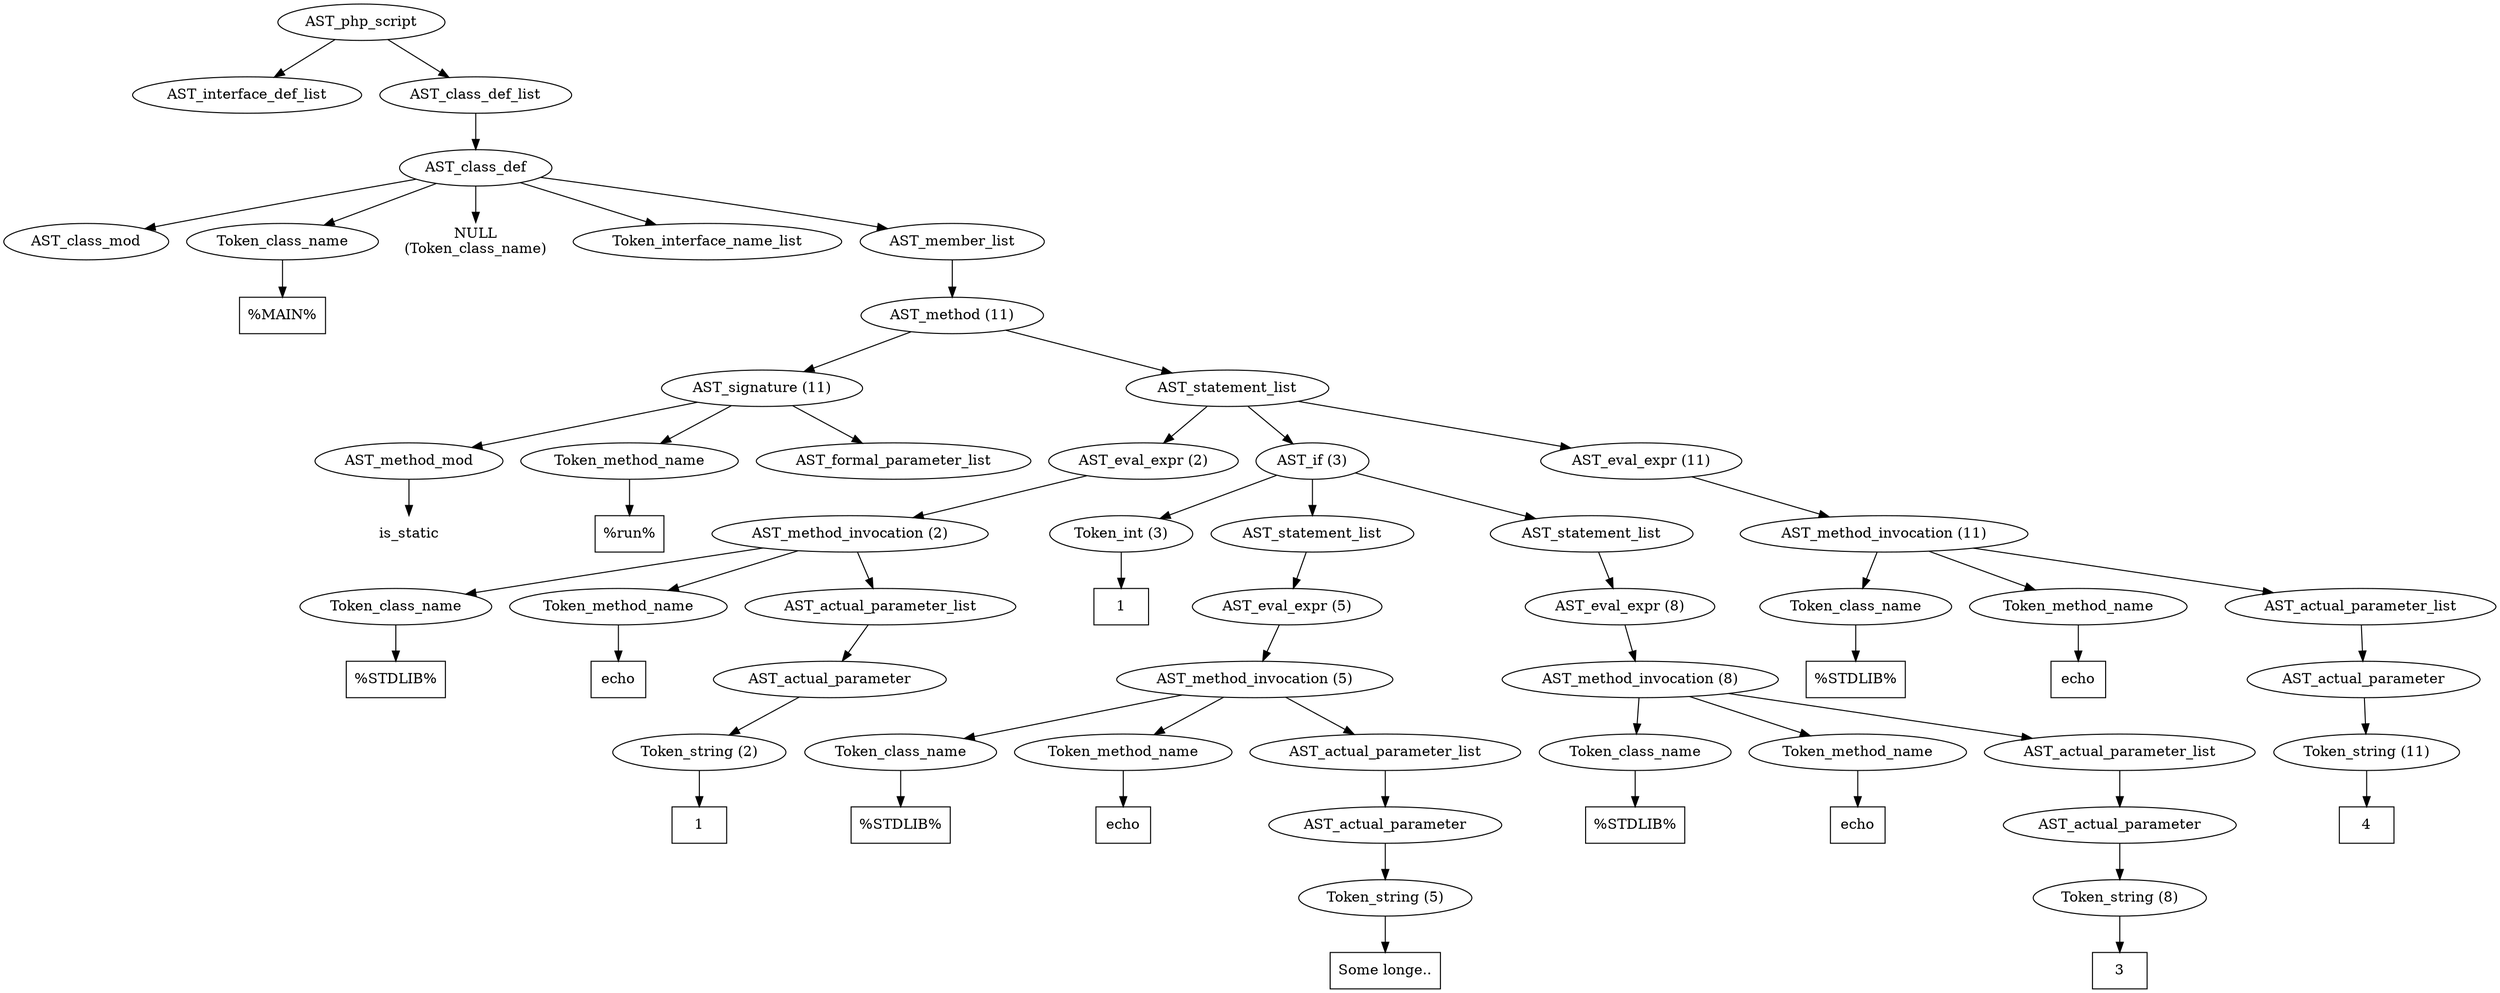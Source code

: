 /*
 * AST in dot format generated by phc -- the PHP compiler
 */

digraph AST {
node_0 [label="AST_php_script"];
node_1 [label="AST_interface_def_list"];
node_2 [label="AST_class_def_list"];
node_3 [label="AST_class_def"];
node_4 [label="AST_class_mod"];
node_5 [label="Token_class_name"];
node_6 [label="%MAIN%", shape=box]
node_5 -> node_6;
node_7 [label="NULL\n(Token_class_name)", shape=plaintext]
node_8 [label="Token_interface_name_list"];
node_9 [label="AST_member_list"];
node_10 [label="AST_method (11)"];
node_11 [label="AST_signature (11)"];
node_12 [label="AST_method_mod"];
node_13 [label="is_static", shape=plaintext]
node_12 -> node_13;
node_14 [label="Token_method_name"];
node_15 [label="%run%", shape=box]
node_14 -> node_15;
node_16 [label="AST_formal_parameter_list"];
node_11 -> node_16;
node_11 -> node_14;
node_11 -> node_12;
node_17 [label="AST_statement_list"];
node_18 [label="AST_eval_expr (2)"];
node_19 [label="AST_method_invocation (2)"];
node_20 [label="Token_class_name"];
node_21 [label="%STDLIB%", shape=box]
node_20 -> node_21;
node_22 [label="Token_method_name"];
node_23 [label="echo", shape=box]
node_22 -> node_23;
node_24 [label="AST_actual_parameter_list"];
node_25 [label="AST_actual_parameter"];
node_26 [label="Token_string (2)"];
node_27 [label="1", shape=box]
node_26 -> node_27;
node_25 -> node_26;
node_24 -> node_25;
node_19 -> node_24;
node_19 -> node_22;
node_19 -> node_20;
node_18 -> node_19;
node_28 [label="AST_if (3)"];
node_29 [label="Token_int (3)"];
node_30 [label="1", shape=box]
node_29 -> node_30;
node_31 [label="AST_statement_list"];
node_32 [label="AST_eval_expr (5)"];
node_33 [label="AST_method_invocation (5)"];
node_34 [label="Token_class_name"];
node_35 [label="%STDLIB%", shape=box]
node_34 -> node_35;
node_36 [label="Token_method_name"];
node_37 [label="echo", shape=box]
node_36 -> node_37;
node_38 [label="AST_actual_parameter_list"];
node_39 [label="AST_actual_parameter"];
node_40 [label="Token_string (5)"];
node_41 [label="Some longe..", shape=box]
node_40 -> node_41;
node_39 -> node_40;
node_38 -> node_39;
node_33 -> node_38;
node_33 -> node_36;
node_33 -> node_34;
node_32 -> node_33;
node_31 -> node_32;
node_42 [label="AST_statement_list"];
node_43 [label="AST_eval_expr (8)"];
node_44 [label="AST_method_invocation (8)"];
node_45 [label="Token_class_name"];
node_46 [label="%STDLIB%", shape=box]
node_45 -> node_46;
node_47 [label="Token_method_name"];
node_48 [label="echo", shape=box]
node_47 -> node_48;
node_49 [label="AST_actual_parameter_list"];
node_50 [label="AST_actual_parameter"];
node_51 [label="Token_string (8)"];
node_52 [label="3", shape=box]
node_51 -> node_52;
node_50 -> node_51;
node_49 -> node_50;
node_44 -> node_49;
node_44 -> node_47;
node_44 -> node_45;
node_43 -> node_44;
node_42 -> node_43;
node_28 -> node_42;
node_28 -> node_31;
node_28 -> node_29;
node_53 [label="AST_eval_expr (11)"];
node_54 [label="AST_method_invocation (11)"];
node_55 [label="Token_class_name"];
node_56 [label="%STDLIB%", shape=box]
node_55 -> node_56;
node_57 [label="Token_method_name"];
node_58 [label="echo", shape=box]
node_57 -> node_58;
node_59 [label="AST_actual_parameter_list"];
node_60 [label="AST_actual_parameter"];
node_61 [label="Token_string (11)"];
node_62 [label="4", shape=box]
node_61 -> node_62;
node_60 -> node_61;
node_59 -> node_60;
node_54 -> node_59;
node_54 -> node_57;
node_54 -> node_55;
node_53 -> node_54;
node_17 -> node_53;
node_17 -> node_28;
node_17 -> node_18;
node_10 -> node_17;
node_10 -> node_11;
node_9 -> node_10;
node_3 -> node_9;
node_3 -> node_8;
node_3 -> node_7;
node_3 -> node_5;
node_3 -> node_4;
node_2 -> node_3;
node_0 -> node_2;
node_0 -> node_1;
}
